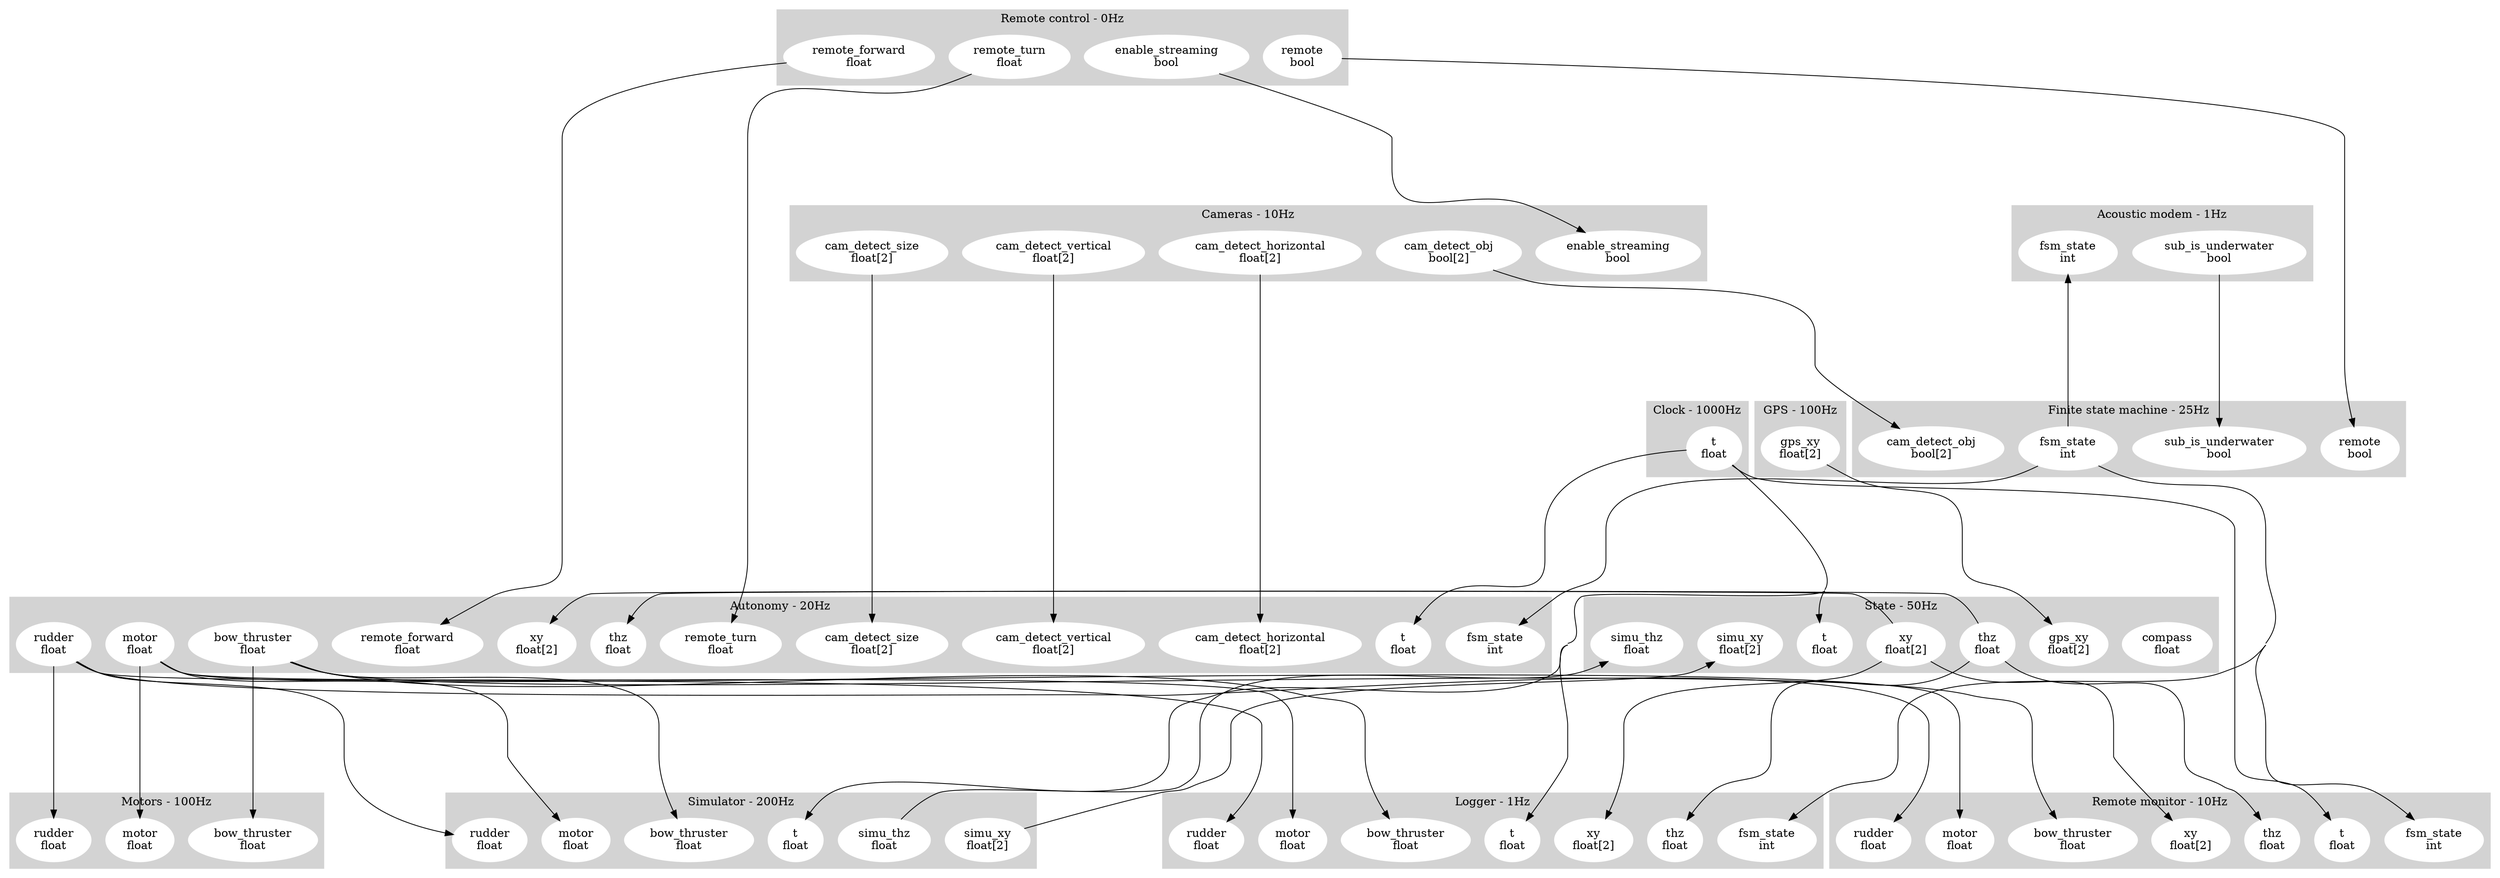 digraph links {
	concentrate=true;
	subgraph cluster_1 {
		label = "Acoustic modem - 1Hz";
		style=filled;
		color=lightgrey;
		node [style=filled,color=white];
		2 [label = "fsm_state\nint"];
		3 [label = "sub_is_underwater\nbool"];
	}
	subgraph cluster_4 {
		label = "Autonomy - 20Hz";
		style=filled;
		color=lightgrey;
		node [style=filled,color=white];
		5 [label = "cam_detect_horizontal\nfloat[2]"];
		6 [label = "cam_detect_size\nfloat[2]"];
		7 [label = "cam_detect_vertical\nfloat[2]"];
		8 [label = "fsm_state\nint"];
		9 [label = "remote_forward\nfloat"];
		10 [label = "remote_turn\nfloat"];
		11 [label = "t\nfloat"];
		12 [label = "thz\nfloat"];
		13 [label = "xy\nfloat[2]"];
		14 [label = "bow_thruster\nfloat"];
		15 [label = "motor\nfloat"];
		16 [label = "rudder\nfloat"];
	}
	subgraph cluster_17 {
		label = "Cameras - 10Hz";
		style=filled;
		color=lightgrey;
		node [style=filled,color=white];
		18 [label = "enable_streaming\nbool"];
		19 [label = "cam_detect_horizontal\nfloat[2]"];
		20 [label = "cam_detect_obj\nbool[2]"];
		21 [label = "cam_detect_size\nfloat[2]"];
		22 [label = "cam_detect_vertical\nfloat[2]"];
	}
	subgraph cluster_23 {
		label = "GPS - 100Hz";
		style=filled;
		color=lightgrey;
		node [style=filled,color=white];
		24 [label = "gps_xy\nfloat[2]"];
	}
	subgraph cluster_25 {
		label = "Clock - 1000Hz";
		style=filled;
		color=lightgrey;
		node [style=filled,color=white];
		26 [label = "t\nfloat"];
	}
	subgraph cluster_27 {
		label = "Logger - 1Hz";
		style=filled;
		color=lightgrey;
		node [style=filled,color=white];
		28 [label = "bow_thruster\nfloat"];
		29 [label = "fsm_state\nint"];
		30 [label = "motor\nfloat"];
		31 [label = "rudder\nfloat"];
		32 [label = "t\nfloat"];
		33 [label = "thz\nfloat"];
		34 [label = "xy\nfloat[2]"];
	}
	subgraph cluster_35 {
		label = "Motors - 100Hz";
		style=filled;
		color=lightgrey;
		node [style=filled,color=white];
		36 [label = "bow_thruster\nfloat"];
		37 [label = "motor\nfloat"];
		38 [label = "rudder\nfloat"];
	}
	subgraph cluster_39 {
		label = "Remote control - 0Hz";
		style=filled;
		color=lightgrey;
		node [style=filled,color=white];
		40 [label = "enable_streaming\nbool"];
		41 [label = "remote\nbool"];
		42 [label = "remote_forward\nfloat"];
		43 [label = "remote_turn\nfloat"];
	}
	subgraph cluster_44 {
		label = "Remote monitor - 10Hz";
		style=filled;
		color=lightgrey;
		node [style=filled,color=white];
		45 [label = "bow_thruster\nfloat"];
		46 [label = "fsm_state\nint"];
		47 [label = "motor\nfloat"];
		48 [label = "rudder\nfloat"];
		49 [label = "t\nfloat"];
		50 [label = "thz\nfloat"];
		51 [label = "xy\nfloat[2]"];
	}
	subgraph cluster_52 {
		label = "Simulator - 200Hz";
		style=filled;
		color=lightgrey;
		node [style=filled,color=white];
		53 [label = "bow_thruster\nfloat"];
		54 [label = "motor\nfloat"];
		55 [label = "rudder\nfloat"];
		56 [label = "t\nfloat"];
		57 [label = "simu_thz\nfloat"];
		58 [label = "simu_xy\nfloat[2]"];
	}
	subgraph cluster_59 {
		label = "State - 50Hz";
		style=filled;
		color=lightgrey;
		node [style=filled,color=white];
		60 [label = "compass\nfloat"];
		61 [label = "gps_xy\nfloat[2]"];
		62 [label = "simu_thz\nfloat"];
		63 [label = "simu_xy\nfloat[2]"];
		64 [label = "t\nfloat"];
		65 [label = "thz\nfloat"];
		66 [label = "xy\nfloat[2]"];
	}
	subgraph cluster_67 {
		label = "Finite state machine - 25Hz";
		style=filled;
		color=lightgrey;
		node [style=filled,color=white];
		68 [label = "cam_detect_obj\nbool[2]"];
		69 [label = "remote\nbool"];
		70 [label = "sub_is_underwater\nbool"];
		71 [label = "fsm_state\nint"];
	}
	14->28 [minlen=5];
	14->36 [minlen=5];
	14->45 [minlen=5];
	14->53 [minlen=5];
	19->5 [minlen=5];
	20->68 [minlen=5];
	21->6 [minlen=5];
	22->7 [minlen=5];
	40->18 [minlen=5];
	71->2 [minlen=5];
	71->8 [minlen=5];
	71->29 [minlen=5];
	71->46 [minlen=5];
	24->61 [minlen=5];
	15->30 [minlen=5];
	15->37 [minlen=5];
	15->47 [minlen=5];
	15->54 [minlen=5];
	41->69 [minlen=5];
	42->9 [minlen=5];
	43->10 [minlen=5];
	16->31 [minlen=5];
	16->38 [minlen=5];
	16->48 [minlen=5];
	16->55 [minlen=5];
	57->62 [minlen=5];
	58->63 [minlen=5];
	3->70 [minlen=5];
	26->11 [minlen=5];
	26->32 [minlen=5];
	26->49 [minlen=5];
	26->56 [minlen=5];
	26->64 [minlen=5];
	65->12 [minlen=5];
	65->33 [minlen=5];
	65->50 [minlen=5];
	66->13 [minlen=5];
	66->34 [minlen=5];
	66->51 [minlen=5];
}